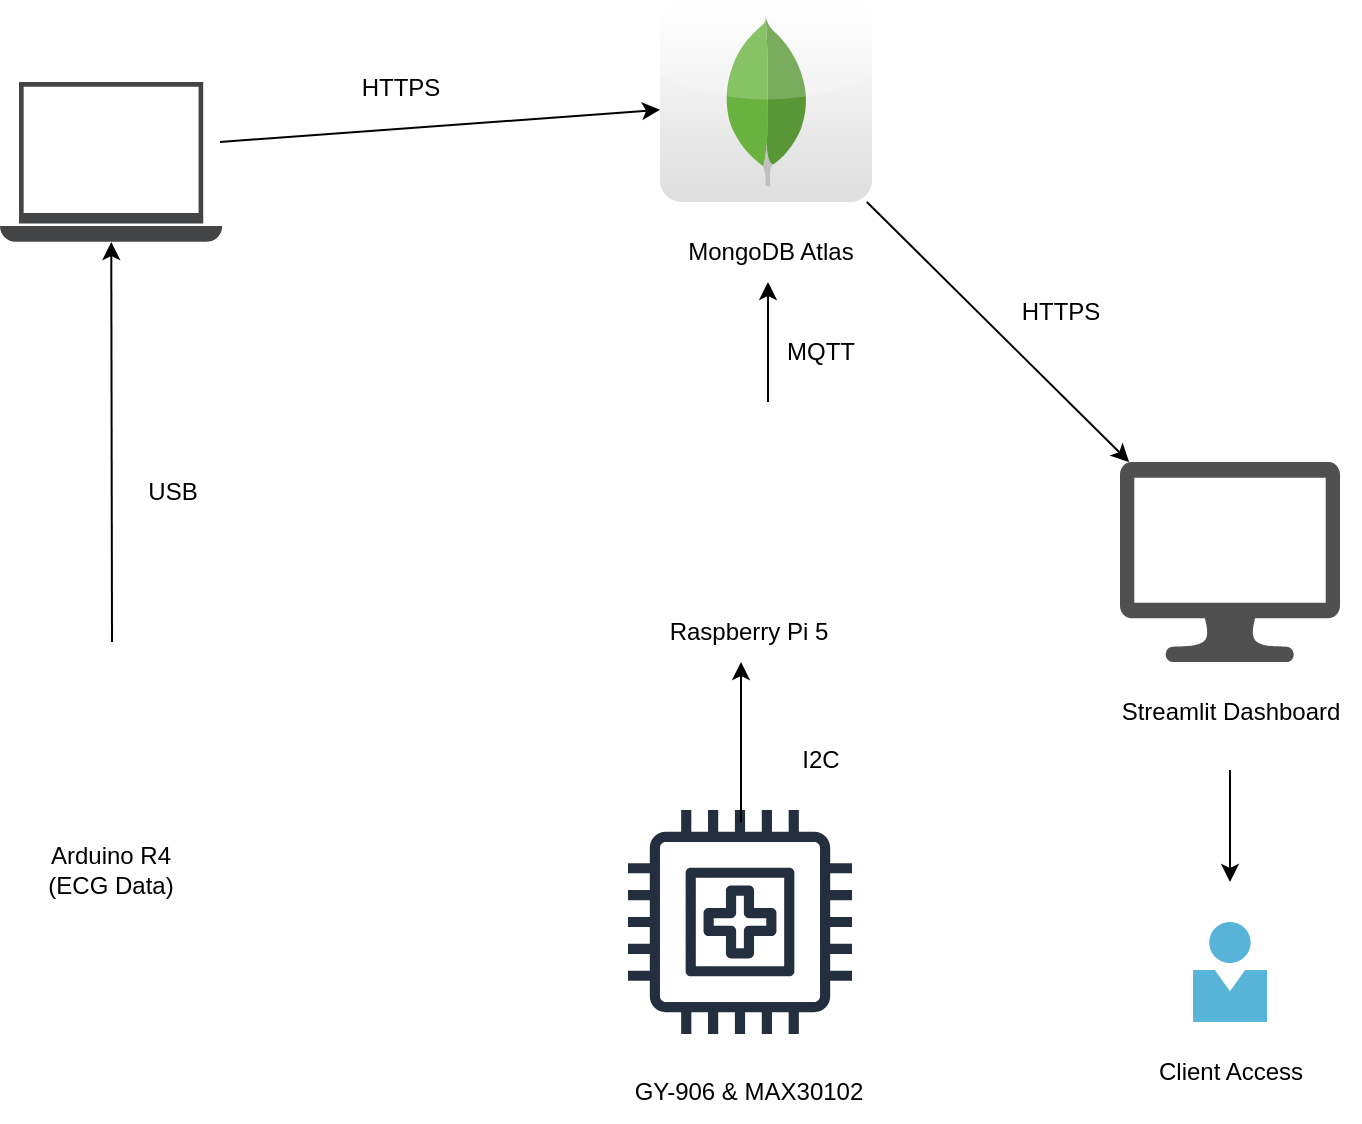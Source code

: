 <mxfile version="26.2.2">
  <diagram name="Page-1" id="yz-_0o1dEmszSVwo9wnw">
    <mxGraphModel dx="2060" dy="1146" grid="1" gridSize="10" guides="1" tooltips="1" connect="1" arrows="1" fold="1" page="1" pageScale="1" pageWidth="1169" pageHeight="827" math="0" shadow="0">
      <root>
        <mxCell id="0" />
        <mxCell id="1" parent="0" />
        <mxCell id="yfzaWr1_IXJMrqRKUGf0-1" value="" style="shape=image;html=1;verticalAlign=top;verticalLabelPosition=bottom;labelBackgroundColor=#ffffff;imageAspect=0;aspect=fixed;image=https://cdn1.iconfinder.com/data/icons/bootstrap-vol-3/16/motherboard-128.png" parent="1" vertex="1">
          <mxGeometry x="90" y="364" width="100" height="100" as="geometry" />
        </mxCell>
        <mxCell id="yfzaWr1_IXJMrqRKUGf0-2" value="Arduino R4&lt;div&gt;(ECG Data)&lt;/div&gt;" style="text;html=1;align=center;verticalAlign=middle;resizable=0;points=[];autosize=1;strokeColor=none;fillColor=none;" parent="1" vertex="1">
          <mxGeometry x="100" y="464" width="90" height="40" as="geometry" />
        </mxCell>
        <mxCell id="yfzaWr1_IXJMrqRKUGf0-4" value="" style="shape=image;html=1;verticalAlign=top;verticalLabelPosition=bottom;labelBackgroundColor=#ffffff;imageAspect=0;aspect=fixed;image=https://cdn1.iconfinder.com/data/icons/bootstrap-vol-3/16/motherboard-128.png" parent="1" vertex="1">
          <mxGeometry x="411" y="250" width="100" height="100" as="geometry" />
        </mxCell>
        <mxCell id="yfzaWr1_IXJMrqRKUGf0-5" value="Raspberry Pi 5" style="text;html=1;align=center;verticalAlign=middle;resizable=0;points=[];autosize=1;strokeColor=none;fillColor=none;" parent="1" vertex="1">
          <mxGeometry x="414" y="350" width="100" height="30" as="geometry" />
        </mxCell>
        <mxCell id="yfzaWr1_IXJMrqRKUGf0-6" value="" style="endArrow=classic;html=1;rounded=0;" parent="1" edge="1" target="TEmSRwcLeM4jKB8MVU5H-2">
          <mxGeometry width="50" height="50" relative="1" as="geometry">
            <mxPoint x="146" y="370" as="sourcePoint" />
            <mxPoint x="277" y="340" as="targetPoint" />
          </mxGeometry>
        </mxCell>
        <mxCell id="yfzaWr1_IXJMrqRKUGf0-7" value="USB" style="text;html=1;align=center;verticalAlign=middle;resizable=0;points=[];autosize=1;strokeColor=none;fillColor=none;" parent="1" vertex="1">
          <mxGeometry x="151.11" y="280" width="50" height="30" as="geometry" />
        </mxCell>
        <mxCell id="yfzaWr1_IXJMrqRKUGf0-8" value="" style="dashed=0;outlineConnect=0;html=1;align=center;labelPosition=center;verticalLabelPosition=bottom;verticalAlign=top;shape=mxgraph.webicons.mongodb;gradientColor=#DFDEDE" parent="1" vertex="1">
          <mxGeometry x="420" y="50" width="106" height="100" as="geometry" />
        </mxCell>
        <mxCell id="yfzaWr1_IXJMrqRKUGf0-9" value="" style="endArrow=classic;html=1;rounded=0;" parent="1" edge="1">
          <mxGeometry width="50" height="50" relative="1" as="geometry">
            <mxPoint x="474" y="250" as="sourcePoint" />
            <mxPoint x="474" y="190" as="targetPoint" />
          </mxGeometry>
        </mxCell>
        <mxCell id="yfzaWr1_IXJMrqRKUGf0-10" value="MQTT" style="text;html=1;align=center;verticalAlign=middle;resizable=0;points=[];autosize=1;strokeColor=none;fillColor=none;" parent="1" vertex="1">
          <mxGeometry x="470" y="210" width="60" height="30" as="geometry" />
        </mxCell>
        <mxCell id="yfzaWr1_IXJMrqRKUGf0-11" value="MongoDB Atlas" style="text;html=1;align=center;verticalAlign=middle;resizable=0;points=[];autosize=1;strokeColor=none;fillColor=none;" parent="1" vertex="1">
          <mxGeometry x="420" y="160" width="110" height="30" as="geometry" />
        </mxCell>
        <mxCell id="yfzaWr1_IXJMrqRKUGf0-12" value="&lt;div&gt;&lt;br/&gt;&lt;/div&gt;" style="sketch=0;outlineConnect=0;fontColor=#232F3E;gradientColor=none;strokeColor=#232F3E;fillColor=#ffffff;dashed=0;verticalLabelPosition=bottom;verticalAlign=top;align=center;html=1;fontSize=12;fontStyle=0;aspect=fixed;shape=mxgraph.aws4.resourceIcon;resIcon=mxgraph.aws4.medical_emergency;" parent="1" vertex="1">
          <mxGeometry x="390" y="440" width="140" height="140" as="geometry" />
        </mxCell>
        <mxCell id="yfzaWr1_IXJMrqRKUGf0-13" value="" style="endArrow=classic;html=1;rounded=0;exitX=0.5;exitY=0;exitDx=0;exitDy=0;" parent="1" edge="1">
          <mxGeometry width="50" height="50" relative="1" as="geometry">
            <mxPoint x="460.5" y="460" as="sourcePoint" />
            <mxPoint x="460.5" y="380" as="targetPoint" />
          </mxGeometry>
        </mxCell>
        <mxCell id="yfzaWr1_IXJMrqRKUGf0-14" value="I2C" style="text;html=1;align=center;verticalAlign=middle;resizable=0;points=[];autosize=1;strokeColor=none;fillColor=none;" parent="1" vertex="1">
          <mxGeometry x="480" y="414" width="40" height="30" as="geometry" />
        </mxCell>
        <mxCell id="yfzaWr1_IXJMrqRKUGf0-17" value="GY-906 &amp;amp; MAX30102" style="text;html=1;align=center;verticalAlign=middle;resizable=0;points=[];autosize=1;strokeColor=none;fillColor=none;" parent="1" vertex="1">
          <mxGeometry x="394" y="580" width="140" height="30" as="geometry" />
        </mxCell>
        <mxCell id="yfzaWr1_IXJMrqRKUGf0-18" value="" style="sketch=0;pointerEvents=1;shadow=0;dashed=0;html=1;strokeColor=none;fillColor=#505050;labelPosition=center;verticalLabelPosition=bottom;verticalAlign=top;outlineConnect=0;align=center;shape=mxgraph.office.devices.lcd_monitor;" parent="1" vertex="1">
          <mxGeometry x="650" y="280" width="110" height="100" as="geometry" />
        </mxCell>
        <mxCell id="yfzaWr1_IXJMrqRKUGf0-19" value="" style="image;sketch=0;aspect=fixed;html=1;points=[];align=center;fontSize=12;image=img/lib/mscae/Person.svg;" parent="1" vertex="1">
          <mxGeometry x="686.5" y="510" width="37" height="50" as="geometry" />
        </mxCell>
        <mxCell id="yfzaWr1_IXJMrqRKUGf0-20" value="" style="endArrow=classic;html=1;rounded=0;" parent="1" edge="1" target="yfzaWr1_IXJMrqRKUGf0-18" source="yfzaWr1_IXJMrqRKUGf0-8">
          <mxGeometry width="50" height="50" relative="1" as="geometry">
            <mxPoint x="650" y="155" as="sourcePoint" />
            <mxPoint x="650" y="195" as="targetPoint" />
            <Array as="points" />
          </mxGeometry>
        </mxCell>
        <mxCell id="yfzaWr1_IXJMrqRKUGf0-21" value="" style="endArrow=classic;html=1;rounded=0;" parent="1" edge="1">
          <mxGeometry width="50" height="50" relative="1" as="geometry">
            <mxPoint x="705" y="434" as="sourcePoint" />
            <mxPoint x="705" y="490" as="targetPoint" />
            <Array as="points">
              <mxPoint x="704.5" y="434" />
            </Array>
          </mxGeometry>
        </mxCell>
        <mxCell id="yfzaWr1_IXJMrqRKUGf0-22" value="Streamlit Dashboard" style="text;html=1;align=center;verticalAlign=middle;resizable=0;points=[];autosize=1;strokeColor=none;fillColor=none;" parent="1" vertex="1">
          <mxGeometry x="640" y="390" width="130" height="30" as="geometry" />
        </mxCell>
        <mxCell id="yfzaWr1_IXJMrqRKUGf0-23" value="Client Access" style="text;html=1;align=center;verticalAlign=middle;resizable=0;points=[];autosize=1;strokeColor=none;fillColor=none;" parent="1" vertex="1">
          <mxGeometry x="655" y="570" width="100" height="30" as="geometry" />
        </mxCell>
        <mxCell id="TEmSRwcLeM4jKB8MVU5H-2" value="" style="sketch=0;pointerEvents=1;shadow=0;dashed=0;html=1;strokeColor=none;fillColor=#434445;aspect=fixed;labelPosition=center;verticalLabelPosition=bottom;verticalAlign=top;align=center;outlineConnect=0;shape=mxgraph.vvd.laptop;" vertex="1" parent="1">
          <mxGeometry x="90" y="90" width="111.11" height="80" as="geometry" />
        </mxCell>
        <mxCell id="TEmSRwcLeM4jKB8MVU5H-3" value="" style="endArrow=classic;html=1;rounded=0;exitX=0.99;exitY=0.375;exitDx=0;exitDy=0;exitPerimeter=0;" edge="1" parent="1" source="TEmSRwcLeM4jKB8MVU5H-2" target="yfzaWr1_IXJMrqRKUGf0-8">
          <mxGeometry width="50" height="50" relative="1" as="geometry">
            <mxPoint x="210" y="110" as="sourcePoint" />
            <mxPoint x="410" y="110" as="targetPoint" />
          </mxGeometry>
        </mxCell>
        <mxCell id="TEmSRwcLeM4jKB8MVU5H-4" value="HTTPS" style="text;html=1;align=center;verticalAlign=middle;resizable=0;points=[];autosize=1;strokeColor=none;fillColor=none;" vertex="1" parent="1">
          <mxGeometry x="260" y="78" width="60" height="30" as="geometry" />
        </mxCell>
        <mxCell id="TEmSRwcLeM4jKB8MVU5H-5" value="HTTPS" style="text;html=1;align=center;verticalAlign=middle;resizable=0;points=[];autosize=1;strokeColor=none;fillColor=none;" vertex="1" parent="1">
          <mxGeometry x="590" y="190" width="60" height="30" as="geometry" />
        </mxCell>
      </root>
    </mxGraphModel>
  </diagram>
</mxfile>
